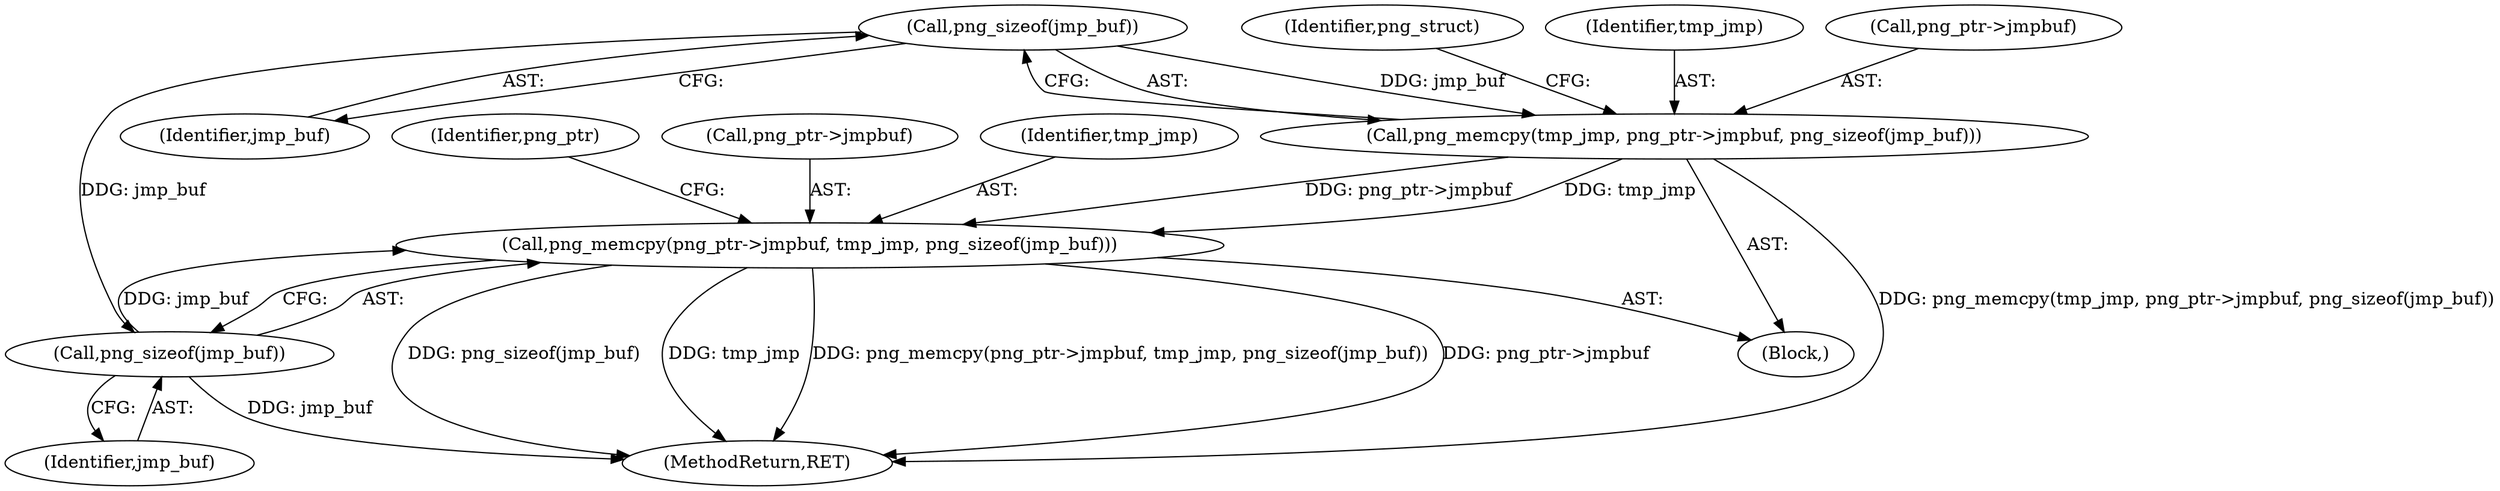 digraph "0_Chrome_7f3d85b096f66870a15b37c2f40b219b2e292693_7@API" {
"1000159" [label="(Call,png_sizeof(jmp_buf))"];
"1000154" [label="(Call,png_memcpy(tmp_jmp, png_ptr->jmpbuf, png_sizeof(jmp_buf)))"];
"1000185" [label="(Call,png_memcpy(png_ptr->jmpbuf, tmp_jmp, png_sizeof(jmp_buf)))"];
"1000190" [label="(Call,png_sizeof(jmp_buf))"];
"1000297" [label="(MethodReturn,RET)"];
"1000164" [label="(Identifier,png_struct)"];
"1000185" [label="(Call,png_memcpy(png_ptr->jmpbuf, tmp_jmp, png_sizeof(jmp_buf)))"];
"1000111" [label="(Block,)"];
"1000154" [label="(Call,png_memcpy(tmp_jmp, png_ptr->jmpbuf, png_sizeof(jmp_buf)))"];
"1000155" [label="(Identifier,tmp_jmp)"];
"1000190" [label="(Call,png_sizeof(jmp_buf))"];
"1000186" [label="(Call,png_ptr->jmpbuf)"];
"1000189" [label="(Identifier,tmp_jmp)"];
"1000194" [label="(Identifier,png_ptr)"];
"1000191" [label="(Identifier,jmp_buf)"];
"1000159" [label="(Call,png_sizeof(jmp_buf))"];
"1000156" [label="(Call,png_ptr->jmpbuf)"];
"1000160" [label="(Identifier,jmp_buf)"];
"1000159" -> "1000154"  [label="AST: "];
"1000159" -> "1000160"  [label="CFG: "];
"1000160" -> "1000159"  [label="AST: "];
"1000154" -> "1000159"  [label="CFG: "];
"1000159" -> "1000154"  [label="DDG: jmp_buf"];
"1000159" -> "1000190"  [label="DDG: jmp_buf"];
"1000154" -> "1000111"  [label="AST: "];
"1000155" -> "1000154"  [label="AST: "];
"1000156" -> "1000154"  [label="AST: "];
"1000164" -> "1000154"  [label="CFG: "];
"1000154" -> "1000297"  [label="DDG: png_memcpy(tmp_jmp, png_ptr->jmpbuf, png_sizeof(jmp_buf))"];
"1000154" -> "1000185"  [label="DDG: png_ptr->jmpbuf"];
"1000154" -> "1000185"  [label="DDG: tmp_jmp"];
"1000185" -> "1000111"  [label="AST: "];
"1000185" -> "1000190"  [label="CFG: "];
"1000186" -> "1000185"  [label="AST: "];
"1000189" -> "1000185"  [label="AST: "];
"1000190" -> "1000185"  [label="AST: "];
"1000194" -> "1000185"  [label="CFG: "];
"1000185" -> "1000297"  [label="DDG: png_memcpy(png_ptr->jmpbuf, tmp_jmp, png_sizeof(jmp_buf))"];
"1000185" -> "1000297"  [label="DDG: png_ptr->jmpbuf"];
"1000185" -> "1000297"  [label="DDG: png_sizeof(jmp_buf)"];
"1000185" -> "1000297"  [label="DDG: tmp_jmp"];
"1000190" -> "1000185"  [label="DDG: jmp_buf"];
"1000190" -> "1000191"  [label="CFG: "];
"1000191" -> "1000190"  [label="AST: "];
"1000190" -> "1000297"  [label="DDG: jmp_buf"];
}
